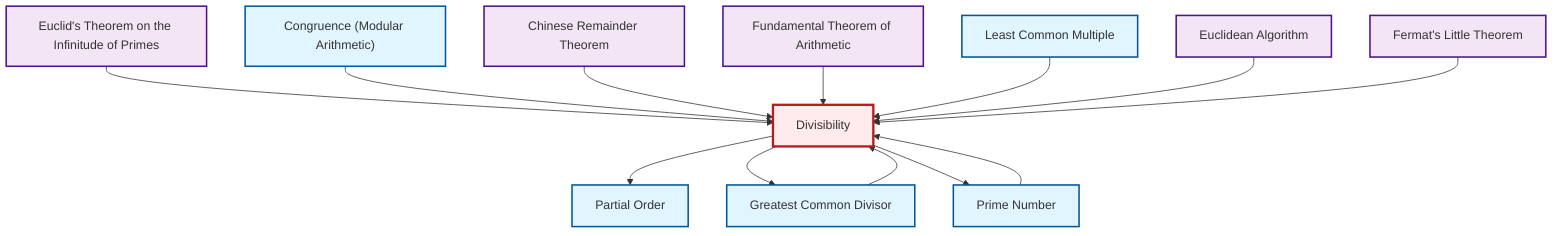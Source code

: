graph TD
    classDef definition fill:#e1f5fe,stroke:#01579b,stroke-width:2px
    classDef theorem fill:#f3e5f5,stroke:#4a148c,stroke-width:2px
    classDef axiom fill:#fff3e0,stroke:#e65100,stroke-width:2px
    classDef example fill:#e8f5e9,stroke:#1b5e20,stroke-width:2px
    classDef current fill:#ffebee,stroke:#b71c1c,stroke-width:3px
    def-divisibility["Divisibility"]:::definition
    def-gcd["Greatest Common Divisor"]:::definition
    def-lcm["Least Common Multiple"]:::definition
    thm-euclidean-algorithm["Euclidean Algorithm"]:::theorem
    def-congruence["Congruence (Modular Arithmetic)"]:::definition
    def-partial-order["Partial Order"]:::definition
    thm-fundamental-arithmetic["Fundamental Theorem of Arithmetic"]:::theorem
    def-prime["Prime Number"]:::definition
    thm-fermat-little["Fermat's Little Theorem"]:::theorem
    thm-euclid-infinitude-primes["Euclid's Theorem on the Infinitude of Primes"]:::theorem
    thm-chinese-remainder["Chinese Remainder Theorem"]:::theorem
    thm-euclid-infinitude-primes --> def-divisibility
    def-prime --> def-divisibility
    def-divisibility --> def-partial-order
    def-congruence --> def-divisibility
    def-divisibility --> def-gcd
    thm-chinese-remainder --> def-divisibility
    thm-fundamental-arithmetic --> def-divisibility
    def-divisibility --> def-prime
    def-lcm --> def-divisibility
    thm-euclidean-algorithm --> def-divisibility
    def-gcd --> def-divisibility
    thm-fermat-little --> def-divisibility
    class def-divisibility current